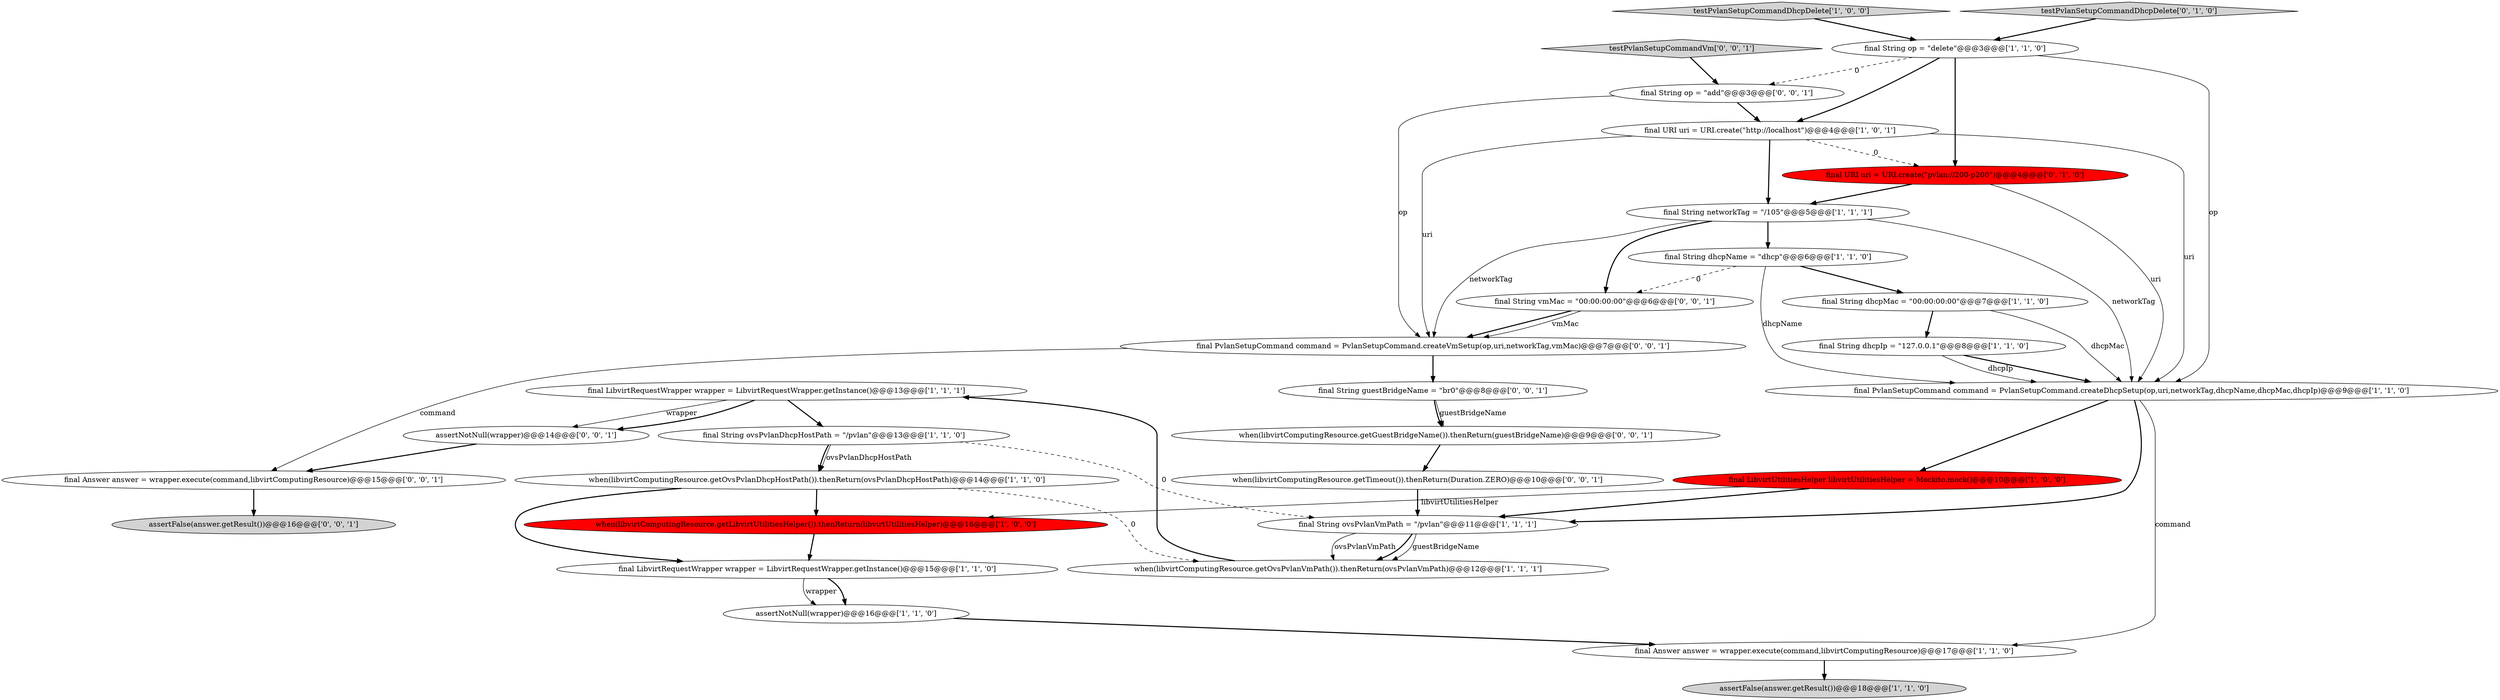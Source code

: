 digraph {
23 [style = filled, label = "assertFalse(answer.getResult())@@@16@@@['0', '0', '1']", fillcolor = lightgray, shape = ellipse image = "AAA0AAABBB3BBB"];
27 [style = filled, label = "when(libvirtComputingResource.getTimeout()).thenReturn(Duration.ZERO)@@@10@@@['0', '0', '1']", fillcolor = white, shape = ellipse image = "AAA0AAABBB3BBB"];
8 [style = filled, label = "final LibvirtRequestWrapper wrapper = LibvirtRequestWrapper.getInstance()@@@15@@@['1', '1', '0']", fillcolor = white, shape = ellipse image = "AAA0AAABBB1BBB"];
16 [style = filled, label = "final String op = \"delete\"@@@3@@@['1', '1', '0']", fillcolor = white, shape = ellipse image = "AAA0AAABBB1BBB"];
12 [style = filled, label = "assertFalse(answer.getResult())@@@18@@@['1', '1', '0']", fillcolor = lightgray, shape = ellipse image = "AAA0AAABBB1BBB"];
2 [style = filled, label = "final String networkTag = \"/105\"@@@5@@@['1', '1', '1']", fillcolor = white, shape = ellipse image = "AAA0AAABBB1BBB"];
17 [style = filled, label = "final String ovsPvlanDhcpHostPath = \"/pvlan\"@@@13@@@['1', '1', '0']", fillcolor = white, shape = ellipse image = "AAA0AAABBB1BBB"];
10 [style = filled, label = "final LibvirtUtilitiesHelper libvirtUtilitiesHelper = Mockito.mock()@@@10@@@['1', '0', '0']", fillcolor = red, shape = ellipse image = "AAA1AAABBB1BBB"];
26 [style = filled, label = "final Answer answer = wrapper.execute(command,libvirtComputingResource)@@@15@@@['0', '0', '1']", fillcolor = white, shape = ellipse image = "AAA0AAABBB3BBB"];
15 [style = filled, label = "when(libvirtComputingResource.getOvsPvlanDhcpHostPath()).thenReturn(ovsPvlanDhcpHostPath)@@@14@@@['1', '1', '0']", fillcolor = white, shape = ellipse image = "AAA0AAABBB1BBB"];
0 [style = filled, label = "final String dhcpName = \"dhcp\"@@@6@@@['1', '1', '0']", fillcolor = white, shape = ellipse image = "AAA0AAABBB1BBB"];
3 [style = filled, label = "final String dhcpMac = \"00:00:00:00\"@@@7@@@['1', '1', '0']", fillcolor = white, shape = ellipse image = "AAA0AAABBB1BBB"];
5 [style = filled, label = "final String ovsPvlanVmPath = \"/pvlan\"@@@11@@@['1', '1', '1']", fillcolor = white, shape = ellipse image = "AAA0AAABBB1BBB"];
11 [style = filled, label = "final LibvirtRequestWrapper wrapper = LibvirtRequestWrapper.getInstance()@@@13@@@['1', '1', '1']", fillcolor = white, shape = ellipse image = "AAA0AAABBB1BBB"];
4 [style = filled, label = "when(libvirtComputingResource.getLibvirtUtilitiesHelper()).thenReturn(libvirtUtilitiesHelper)@@@16@@@['1', '0', '0']", fillcolor = red, shape = ellipse image = "AAA1AAABBB1BBB"];
18 [style = filled, label = "final URI uri = URI.create(\"http://localhost\")@@@4@@@['1', '0', '1']", fillcolor = white, shape = ellipse image = "AAA0AAABBB1BBB"];
19 [style = filled, label = "final URI uri = URI.create(\"pvlan://200-p200\")@@@4@@@['0', '1', '0']", fillcolor = red, shape = ellipse image = "AAA1AAABBB2BBB"];
21 [style = filled, label = "assertNotNull(wrapper)@@@14@@@['0', '0', '1']", fillcolor = white, shape = ellipse image = "AAA0AAABBB3BBB"];
28 [style = filled, label = "final String guestBridgeName = \"br0\"@@@8@@@['0', '0', '1']", fillcolor = white, shape = ellipse image = "AAA0AAABBB3BBB"];
9 [style = filled, label = "final String dhcpIp = \"127.0.0.1\"@@@8@@@['1', '1', '0']", fillcolor = white, shape = ellipse image = "AAA0AAABBB1BBB"];
24 [style = filled, label = "final String op = \"add\"@@@3@@@['0', '0', '1']", fillcolor = white, shape = ellipse image = "AAA0AAABBB3BBB"];
25 [style = filled, label = "when(libvirtComputingResource.getGuestBridgeName()).thenReturn(guestBridgeName)@@@9@@@['0', '0', '1']", fillcolor = white, shape = ellipse image = "AAA0AAABBB3BBB"];
14 [style = filled, label = "testPvlanSetupCommandDhcpDelete['1', '0', '0']", fillcolor = lightgray, shape = diamond image = "AAA0AAABBB1BBB"];
13 [style = filled, label = "when(libvirtComputingResource.getOvsPvlanVmPath()).thenReturn(ovsPvlanVmPath)@@@12@@@['1', '1', '1']", fillcolor = white, shape = ellipse image = "AAA0AAABBB1BBB"];
29 [style = filled, label = "testPvlanSetupCommandVm['0', '0', '1']", fillcolor = lightgray, shape = diamond image = "AAA0AAABBB3BBB"];
7 [style = filled, label = "final Answer answer = wrapper.execute(command,libvirtComputingResource)@@@17@@@['1', '1', '0']", fillcolor = white, shape = ellipse image = "AAA0AAABBB1BBB"];
6 [style = filled, label = "final PvlanSetupCommand command = PvlanSetupCommand.createDhcpSetup(op,uri,networkTag,dhcpName,dhcpMac,dhcpIp)@@@9@@@['1', '1', '0']", fillcolor = white, shape = ellipse image = "AAA0AAABBB1BBB"];
30 [style = filled, label = "final String vmMac = \"00:00:00:00\"@@@6@@@['0', '0', '1']", fillcolor = white, shape = ellipse image = "AAA0AAABBB3BBB"];
1 [style = filled, label = "assertNotNull(wrapper)@@@16@@@['1', '1', '0']", fillcolor = white, shape = ellipse image = "AAA0AAABBB1BBB"];
22 [style = filled, label = "final PvlanSetupCommand command = PvlanSetupCommand.createVmSetup(op,uri,networkTag,vmMac)@@@7@@@['0', '0', '1']", fillcolor = white, shape = ellipse image = "AAA0AAABBB3BBB"];
20 [style = filled, label = "testPvlanSetupCommandDhcpDelete['0', '1', '0']", fillcolor = lightgray, shape = diamond image = "AAA0AAABBB2BBB"];
0->3 [style = bold, label=""];
14->16 [style = bold, label=""];
18->22 [style = solid, label="uri"];
0->6 [style = solid, label="dhcpName"];
16->18 [style = bold, label=""];
30->22 [style = bold, label=""];
11->21 [style = solid, label="wrapper"];
2->22 [style = solid, label="networkTag"];
7->12 [style = bold, label=""];
16->24 [style = dashed, label="0"];
11->21 [style = bold, label=""];
28->25 [style = solid, label="guestBridgeName"];
18->6 [style = solid, label="uri"];
5->13 [style = solid, label="ovsPvlanVmPath"];
22->28 [style = bold, label=""];
19->2 [style = bold, label=""];
18->2 [style = bold, label=""];
16->19 [style = bold, label=""];
10->4 [style = solid, label="libvirtUtilitiesHelper"];
18->19 [style = dashed, label="0"];
24->18 [style = bold, label=""];
13->11 [style = bold, label=""];
1->7 [style = bold, label=""];
9->6 [style = bold, label=""];
3->9 [style = bold, label=""];
8->1 [style = bold, label=""];
25->27 [style = bold, label=""];
3->6 [style = solid, label="dhcpMac"];
6->5 [style = bold, label=""];
21->26 [style = bold, label=""];
6->7 [style = solid, label="command"];
2->0 [style = bold, label=""];
10->5 [style = bold, label=""];
20->16 [style = bold, label=""];
8->1 [style = solid, label="wrapper"];
19->6 [style = solid, label="uri"];
6->10 [style = bold, label=""];
5->13 [style = bold, label=""];
26->23 [style = bold, label=""];
0->30 [style = dashed, label="0"];
15->4 [style = bold, label=""];
17->15 [style = bold, label=""];
24->22 [style = solid, label="op"];
28->25 [style = bold, label=""];
9->6 [style = solid, label="dhcpIp"];
11->17 [style = bold, label=""];
4->8 [style = bold, label=""];
16->6 [style = solid, label="op"];
15->13 [style = dashed, label="0"];
22->26 [style = solid, label="command"];
2->6 [style = solid, label="networkTag"];
17->5 [style = dashed, label="0"];
27->5 [style = bold, label=""];
2->30 [style = bold, label=""];
29->24 [style = bold, label=""];
30->22 [style = solid, label="vmMac"];
17->15 [style = solid, label="ovsPvlanDhcpHostPath"];
15->8 [style = bold, label=""];
5->13 [style = solid, label="guestBridgeName"];
}
